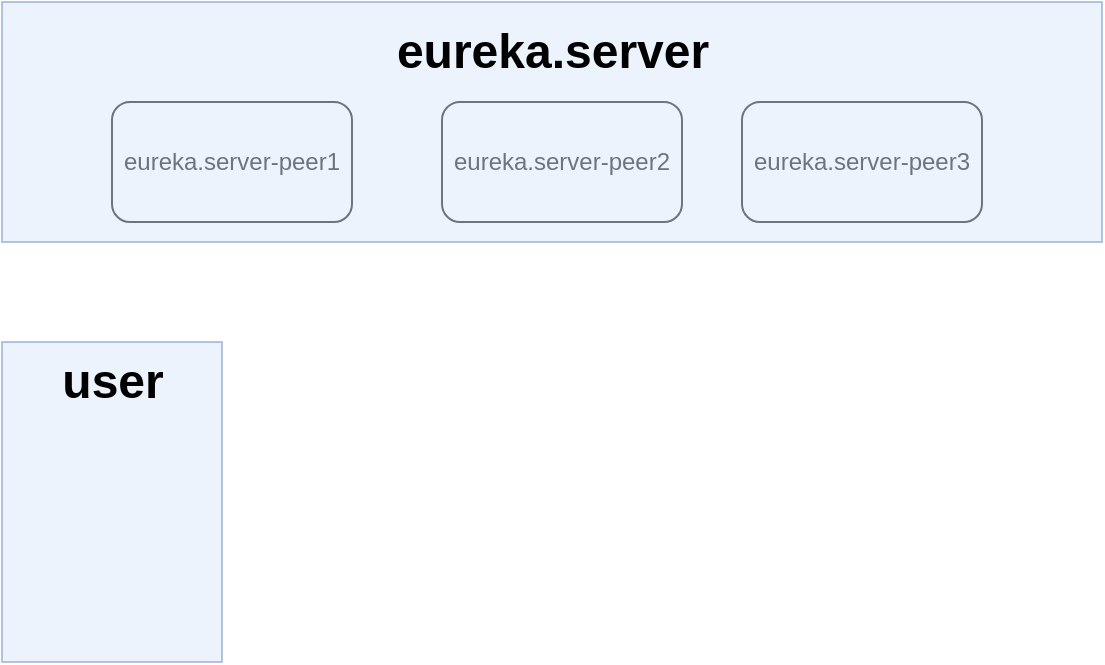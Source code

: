 <mxfile version="10.4.9" type="github"><diagram id="VAecZUvFwGJ_DhLZ3FUP" name="第 1 页"><mxGraphModel dx="840" dy="436" grid="1" gridSize="10" guides="1" tooltips="1" connect="1" arrows="1" fold="1" page="1" pageScale="1" pageWidth="827" pageHeight="1169" math="0" shadow="0"><root><mxCell id="0"/><mxCell id="1" parent="0"/><mxCell id="YsRkm6foCewVo568n1-p-1" value="&lt;div&gt;&lt;span&gt;eureka.server-peer1&lt;/span&gt;&lt;/div&gt;" style="rounded=1;whiteSpace=wrap;html=1;" parent="1" vertex="1"><mxGeometry x="165" y="130" width="120" height="60" as="geometry"/></mxCell><mxCell id="YsRkm6foCewVo568n1-p-2" value="&lt;div&gt;&lt;span&gt;eureka.server-peer2&lt;/span&gt;&lt;/div&gt;" style="rounded=1;whiteSpace=wrap;html=1;" parent="1" vertex="1"><mxGeometry x="330" y="130" width="120" height="60" as="geometry"/></mxCell><mxCell id="YsRkm6foCewVo568n1-p-3" value="&lt;div&gt;&lt;span&gt;eureka.server-peer3&lt;/span&gt;&lt;/div&gt;" style="rounded=1;whiteSpace=wrap;html=1;" parent="1" vertex="1"><mxGeometry x="480" y="130" width="120" height="60" as="geometry"/></mxCell><mxCell id="YsRkm6foCewVo568n1-p-5" value="" style="rounded=0;whiteSpace=wrap;html=1;opacity=50;fillColor=#dae8fc;strokeColor=#6c8ebf;" parent="1" vertex="1"><mxGeometry x="110" y="80" width="550" height="120" as="geometry"/></mxCell><mxCell id="YsRkm6foCewVo568n1-p-7" value="&lt;div&gt;&lt;span&gt;eureka.server&lt;/span&gt;&lt;/div&gt;" style="text;strokeColor=none;fillColor=none;html=1;fontSize=24;fontStyle=1;verticalAlign=middle;align=center;opacity=50;" parent="1" vertex="1"><mxGeometry x="265" y="90" width="240" height="30" as="geometry"/></mxCell><mxCell id="fEYGdSBY8zeOL1PvM23d-1" value="" style="rounded=0;whiteSpace=wrap;html=1;opacity=50;fillColor=#dae8fc;strokeColor=#6c8ebf;" vertex="1" parent="1"><mxGeometry x="110" y="250" width="110" height="160" as="geometry"/></mxCell><mxCell id="fEYGdSBY8zeOL1PvM23d-2" value="user" style="text;strokeColor=none;fillColor=none;html=1;fontSize=24;fontStyle=1;verticalAlign=middle;align=center;opacity=50;" vertex="1" parent="1"><mxGeometry x="115" y="250" width="100" height="40" as="geometry"/></mxCell></root></mxGraphModel></diagram></mxfile>